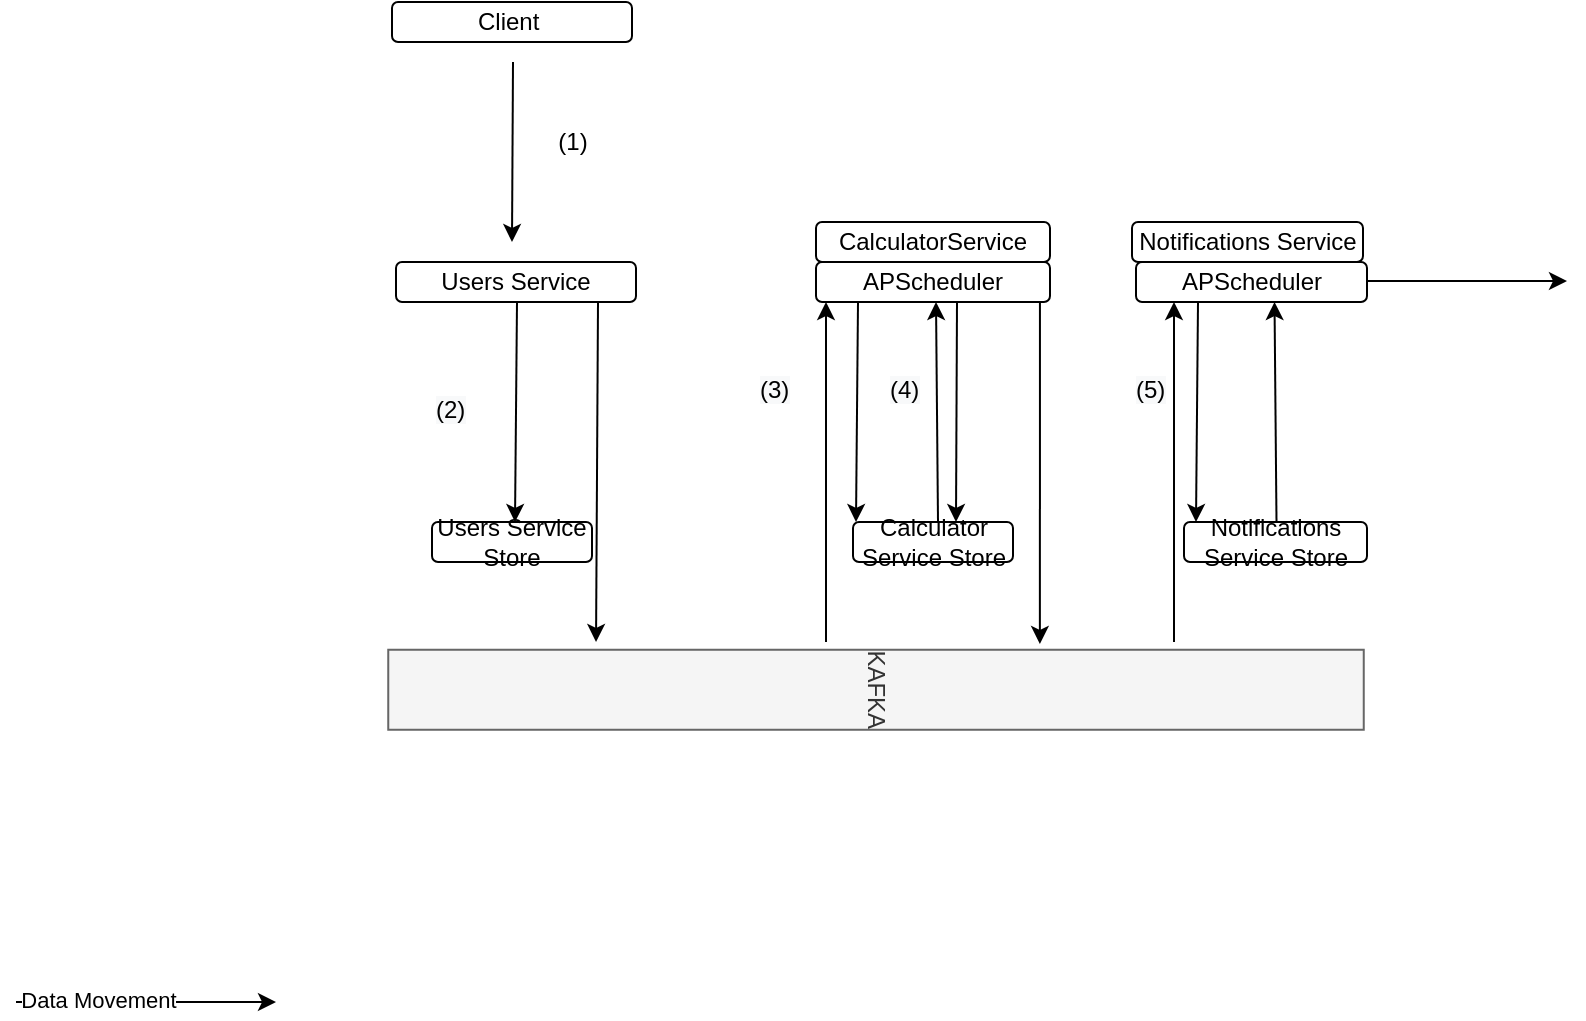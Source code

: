 <mxfile version="13.6.5" type="github">
  <diagram id="WI9T0HZ2pTsCkuznbFz-" name="Page-1">
    <mxGraphModel dx="1422" dy="921" grid="1" gridSize="10" guides="1" tooltips="1" connect="1" arrows="1" fold="1" page="1" pageScale="1" pageWidth="1169" pageHeight="827" math="0" shadow="0">
      <root>
        <mxCell id="0" />
        <mxCell id="1" parent="0" />
        <mxCell id="oiR4AqOKDmJaXYHkN7h8-17" value="KAFKA" style="rounded=0;whiteSpace=wrap;html=1;sketch=0;rotation=90;fillColor=#f5f5f5;strokeColor=#666666;fontColor=#333333;" parent="1" vertex="1">
          <mxGeometry x="520" y="160" width="40" height="487.75" as="geometry" />
        </mxCell>
        <mxCell id="oiR4AqOKDmJaXYHkN7h8-36" value="Users Service" style="rounded=1;whiteSpace=wrap;html=1;sketch=0;" parent="1" vertex="1">
          <mxGeometry x="300" y="190" width="120" height="20" as="geometry" />
        </mxCell>
        <mxCell id="oiR4AqOKDmJaXYHkN7h8-37" value="APScheduler" style="rounded=1;whiteSpace=wrap;html=1;sketch=0;" parent="1" vertex="1">
          <mxGeometry x="510" y="190" width="117" height="20" as="geometry" />
        </mxCell>
        <mxCell id="oiR4AqOKDmJaXYHkN7h8-38" value="APScheduler" style="rounded=1;whiteSpace=wrap;html=1;sketch=0;" parent="1" vertex="1">
          <mxGeometry x="670" y="190" width="115.5" height="20" as="geometry" />
        </mxCell>
        <mxCell id="3YZ4RTQzVcewJYnvILxL-3" value="" style="endArrow=classic;html=1;exitX=0.5;exitY=1;exitDx=0;exitDy=0;" edge="1" parent="1">
          <mxGeometry width="50" height="50" relative="1" as="geometry">
            <mxPoint x="360.5" y="210" as="sourcePoint" />
            <mxPoint x="359.5" y="320" as="targetPoint" />
          </mxGeometry>
        </mxCell>
        <mxCell id="3YZ4RTQzVcewJYnvILxL-7" value="Users Service Store" style="rounded=1;whiteSpace=wrap;html=1;sketch=0;" vertex="1" parent="1">
          <mxGeometry x="318" y="320" width="80" height="20" as="geometry" />
        </mxCell>
        <mxCell id="3YZ4RTQzVcewJYnvILxL-8" value="Calculator Service Store" style="rounded=1;whiteSpace=wrap;html=1;sketch=0;" vertex="1" parent="1">
          <mxGeometry x="528.5" y="320" width="80" height="20" as="geometry" />
        </mxCell>
        <mxCell id="3YZ4RTQzVcewJYnvILxL-9" value="Notifications Service Store" style="rounded=1;whiteSpace=wrap;html=1;sketch=0;" vertex="1" parent="1">
          <mxGeometry x="694" y="320" width="91.5" height="20" as="geometry" />
        </mxCell>
        <mxCell id="3YZ4RTQzVcewJYnvILxL-10" value="" style="endArrow=classic;html=1;exitX=0.5;exitY=1;exitDx=0;exitDy=0;entryX=-0.097;entryY=0.787;entryDx=0;entryDy=0;entryPerimeter=0;" edge="1" parent="1" target="oiR4AqOKDmJaXYHkN7h8-17">
          <mxGeometry width="50" height="50" relative="1" as="geometry">
            <mxPoint x="401" y="210" as="sourcePoint" />
            <mxPoint x="400" y="320" as="targetPoint" />
          </mxGeometry>
        </mxCell>
        <mxCell id="3YZ4RTQzVcewJYnvILxL-12" value="(1)" style="text;html=1;strokeColor=none;fillColor=none;align=center;verticalAlign=middle;whiteSpace=wrap;rounded=0;" vertex="1" parent="1">
          <mxGeometry x="350" y="120" width="77" height="20" as="geometry" />
        </mxCell>
        <mxCell id="3YZ4RTQzVcewJYnvILxL-14" value="" style="endArrow=classic;html=1;exitX=0.5;exitY=1;exitDx=0;exitDy=0;" edge="1" parent="1">
          <mxGeometry width="50" height="50" relative="1" as="geometry">
            <mxPoint x="358.5" y="90" as="sourcePoint" />
            <mxPoint x="358" y="180" as="targetPoint" />
          </mxGeometry>
        </mxCell>
        <mxCell id="3YZ4RTQzVcewJYnvILxL-15" value="" style="endArrow=classic;html=1;" edge="1" parent="1">
          <mxGeometry width="50" height="50" relative="1" as="geometry">
            <mxPoint x="110" y="560" as="sourcePoint" />
            <mxPoint x="240" y="560" as="targetPoint" />
          </mxGeometry>
        </mxCell>
        <mxCell id="3YZ4RTQzVcewJYnvILxL-16" value="Data Movement" style="edgeLabel;html=1;align=center;verticalAlign=middle;resizable=0;points=[];" vertex="1" connectable="0" parent="3YZ4RTQzVcewJYnvILxL-15">
          <mxGeometry x="-0.371" y="1" relative="1" as="geometry">
            <mxPoint as="offset" />
          </mxGeometry>
        </mxCell>
        <mxCell id="3YZ4RTQzVcewJYnvILxL-17" value="Client&amp;nbsp;" style="rounded=1;whiteSpace=wrap;html=1;sketch=0;" vertex="1" parent="1">
          <mxGeometry x="298" y="60" width="120" height="20" as="geometry" />
        </mxCell>
        <mxCell id="3YZ4RTQzVcewJYnvILxL-18" value="&lt;span style=&quot;color: rgb(0 , 0 , 0) ; font-family: &amp;#34;helvetica&amp;#34; ; font-size: 12px ; font-style: normal ; font-weight: 400 ; letter-spacing: normal ; text-align: center ; text-indent: 0px ; text-transform: none ; word-spacing: 0px ; background-color: rgb(248 , 249 , 250) ; display: inline ; float: none&quot;&gt;(2)&lt;/span&gt;" style="text;whiteSpace=wrap;html=1;" vertex="1" parent="1">
          <mxGeometry x="318" y="250" width="40" height="30" as="geometry" />
        </mxCell>
        <mxCell id="3YZ4RTQzVcewJYnvILxL-19" value="" style="endArrow=classic;html=1;entryX=0;entryY=1;entryDx=0;entryDy=0;" edge="1" parent="1">
          <mxGeometry width="50" height="50" relative="1" as="geometry">
            <mxPoint x="515" y="380" as="sourcePoint" />
            <mxPoint x="515" y="210" as="targetPoint" />
          </mxGeometry>
        </mxCell>
        <mxCell id="3YZ4RTQzVcewJYnvILxL-20" value="" style="endArrow=classic;html=1;exitX=0.5;exitY=1;exitDx=0;exitDy=0;" edge="1" parent="1">
          <mxGeometry width="50" height="50" relative="1" as="geometry">
            <mxPoint x="531" y="210" as="sourcePoint" />
            <mxPoint x="530" y="320" as="targetPoint" />
          </mxGeometry>
        </mxCell>
        <mxCell id="3YZ4RTQzVcewJYnvILxL-21" value="" style="endArrow=classic;html=1;exitX=0.5;exitY=1;exitDx=0;exitDy=0;" edge="1" parent="1">
          <mxGeometry width="50" height="50" relative="1" as="geometry">
            <mxPoint x="571" y="320" as="sourcePoint" />
            <mxPoint x="570" y="210" as="targetPoint" />
          </mxGeometry>
        </mxCell>
        <mxCell id="3YZ4RTQzVcewJYnvILxL-22" value="&lt;span style=&quot;color: rgb(0 , 0 , 0) ; font-family: &amp;#34;helvetica&amp;#34; ; font-size: 12px ; font-style: normal ; font-weight: 400 ; letter-spacing: normal ; text-align: center ; text-indent: 0px ; text-transform: none ; word-spacing: 0px ; background-color: rgb(248 , 249 , 250) ; display: inline ; float: none&quot;&gt;(3)&lt;/span&gt;" style="text;whiteSpace=wrap;html=1;" vertex="1" parent="1">
          <mxGeometry x="480" y="240" width="40" height="30" as="geometry" />
        </mxCell>
        <mxCell id="3YZ4RTQzVcewJYnvILxL-23" value="" style="endArrow=classic;html=1;" edge="1" parent="1">
          <mxGeometry width="50" height="50" relative="1" as="geometry">
            <mxPoint x="580.5" y="210" as="sourcePoint" />
            <mxPoint x="580" y="320" as="targetPoint" />
          </mxGeometry>
        </mxCell>
        <mxCell id="3YZ4RTQzVcewJYnvILxL-24" value="&lt;span style=&quot;color: rgb(0 , 0 , 0) ; font-family: &amp;#34;helvetica&amp;#34; ; font-size: 12px ; font-style: normal ; font-weight: 400 ; letter-spacing: normal ; text-align: center ; text-indent: 0px ; text-transform: none ; word-spacing: 0px ; background-color: rgb(248 , 249 , 250) ; display: inline ; float: none&quot;&gt;(4)&lt;/span&gt;" style="text;whiteSpace=wrap;html=1;" vertex="1" parent="1">
          <mxGeometry x="545" y="240" width="40" height="30" as="geometry" />
        </mxCell>
        <mxCell id="3YZ4RTQzVcewJYnvILxL-27" value="" style="endArrow=classic;html=1;entryX=-0.072;entryY=0.332;entryDx=0;entryDy=0;entryPerimeter=0;exitX=0.957;exitY=1;exitDx=0;exitDy=0;exitPerimeter=0;" edge="1" parent="1" source="oiR4AqOKDmJaXYHkN7h8-37" target="oiR4AqOKDmJaXYHkN7h8-17">
          <mxGeometry width="50" height="50" relative="1" as="geometry">
            <mxPoint x="622" y="220" as="sourcePoint" />
            <mxPoint x="608.5" y="320" as="targetPoint" />
          </mxGeometry>
        </mxCell>
        <mxCell id="3YZ4RTQzVcewJYnvILxL-28" value="" style="endArrow=classic;html=1;entryX=0;entryY=1;entryDx=0;entryDy=0;" edge="1" parent="1">
          <mxGeometry width="50" height="50" relative="1" as="geometry">
            <mxPoint x="689" y="380" as="sourcePoint" />
            <mxPoint x="689" y="210" as="targetPoint" />
          </mxGeometry>
        </mxCell>
        <mxCell id="3YZ4RTQzVcewJYnvILxL-29" value="" style="endArrow=classic;html=1;exitX=0.5;exitY=1;exitDx=0;exitDy=0;" edge="1" parent="1">
          <mxGeometry width="50" height="50" relative="1" as="geometry">
            <mxPoint x="701" y="210" as="sourcePoint" />
            <mxPoint x="700" y="320" as="targetPoint" />
          </mxGeometry>
        </mxCell>
        <mxCell id="3YZ4RTQzVcewJYnvILxL-31" value="" style="endArrow=classic;html=1;exitX=0.5;exitY=1;exitDx=0;exitDy=0;" edge="1" parent="1">
          <mxGeometry width="50" height="50" relative="1" as="geometry">
            <mxPoint x="740.25" y="320" as="sourcePoint" />
            <mxPoint x="739.25" y="210" as="targetPoint" />
          </mxGeometry>
        </mxCell>
        <mxCell id="3YZ4RTQzVcewJYnvILxL-32" value="CalculatorService" style="rounded=1;whiteSpace=wrap;html=1;sketch=0;" vertex="1" parent="1">
          <mxGeometry x="510" y="170" width="117" height="20" as="geometry" />
        </mxCell>
        <mxCell id="3YZ4RTQzVcewJYnvILxL-35" value="&lt;span style=&quot;color: rgb(0 , 0 , 0) ; font-family: &amp;#34;helvetica&amp;#34; ; font-size: 12px ; font-style: normal ; font-weight: 400 ; letter-spacing: normal ; text-align: center ; text-indent: 0px ; text-transform: none ; word-spacing: 0px ; background-color: rgb(248 , 249 , 250) ; display: inline ; float: none&quot;&gt;(5)&lt;/span&gt;" style="text;whiteSpace=wrap;html=1;" vertex="1" parent="1">
          <mxGeometry x="668" y="240" width="40" height="30" as="geometry" />
        </mxCell>
        <mxCell id="3YZ4RTQzVcewJYnvILxL-41" value="Notifications Service" style="rounded=1;whiteSpace=wrap;html=1;sketch=0;" vertex="1" parent="1">
          <mxGeometry x="668" y="170" width="115.5" height="20" as="geometry" />
        </mxCell>
        <mxCell id="3YZ4RTQzVcewJYnvILxL-42" value="" style="endArrow=classic;html=1;" edge="1" parent="1">
          <mxGeometry width="50" height="50" relative="1" as="geometry">
            <mxPoint x="785.5" y="199.5" as="sourcePoint" />
            <mxPoint x="885.5" y="199.5" as="targetPoint" />
          </mxGeometry>
        </mxCell>
      </root>
    </mxGraphModel>
  </diagram>
</mxfile>
